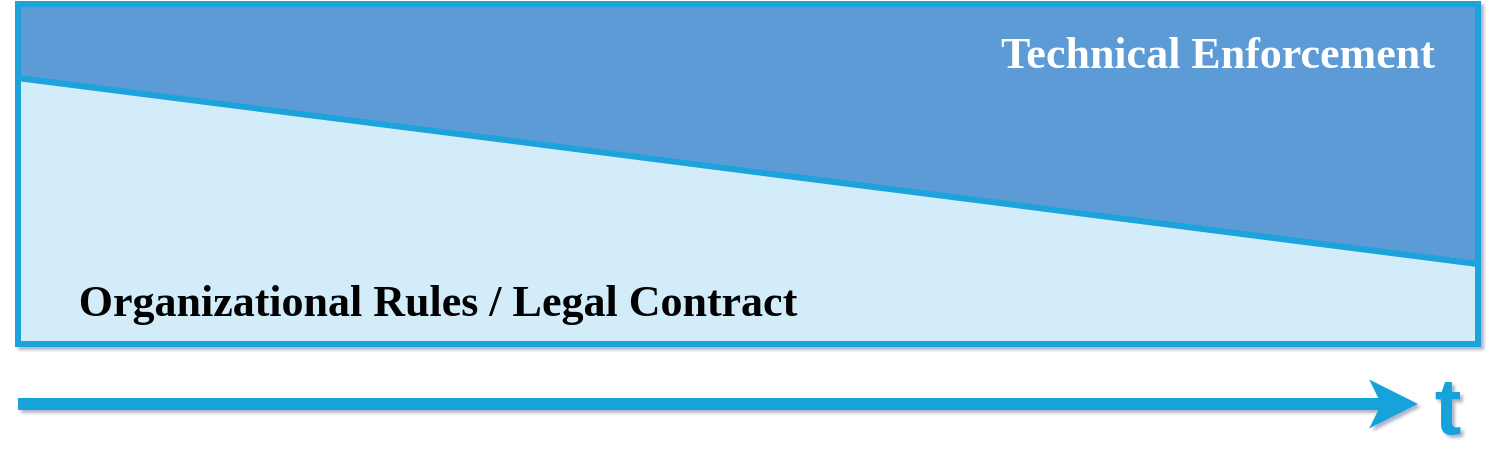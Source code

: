 <mxfile version="16.4.6" type="github" pages="3">
  <diagram id="wf9bT86g8tjJ022RB1LM" name="Technical_vs_Organizational">
    <mxGraphModel dx="1422" dy="914" grid="1" gridSize="10" guides="1" tooltips="1" connect="1" arrows="1" fold="1" page="1" pageScale="1" pageWidth="1169" pageHeight="827" math="0" shadow="1">
      <root>
        <mxCell id="0" />
        <mxCell id="1" parent="0" />
        <mxCell id="5WbvhAvkifWwxOaq2flP-1" value="" style="rounded=0;whiteSpace=wrap;html=1;strokeWidth=3;strokeColor=#1AA3DB;shadow=0;fillColor=#D2ECFA;" parent="1" vertex="1">
          <mxGeometry x="220" y="280" width="730" height="170" as="geometry" />
        </mxCell>
        <mxCell id="5WbvhAvkifWwxOaq2flP-6" value="" style="shape=manualInput;whiteSpace=wrap;html=1;strokeColor=#1AA3DB;strokeWidth=3;rotation=-180;size=93;flipH=1;fillColor=#5B9BD5;" parent="1" vertex="1">
          <mxGeometry x="220" y="280" width="730" height="130" as="geometry" />
        </mxCell>
        <mxCell id="5WbvhAvkifWwxOaq2flP-7" value="&lt;span style=&quot;font-family: &amp;quot;droid sans&amp;quot;; font-size: 22px; text-align: left;&quot;&gt;Organizational Rules / Legal Contract&lt;/span&gt;" style="text;html=1;strokeColor=none;fillColor=none;align=center;verticalAlign=middle;whiteSpace=wrap;rounded=0;shadow=1;sketch=0;fontStyle=1;fontSize=22;" parent="1" vertex="1">
          <mxGeometry x="220" y="414" width="420" height="30" as="geometry" />
        </mxCell>
        <mxCell id="5WbvhAvkifWwxOaq2flP-8" value="&lt;span style=&quot;font-family: &amp;quot;droid sans&amp;quot;; font-size: 22px; text-align: left;&quot;&gt;Technical Enforcement&lt;/span&gt;&lt;br style=&quot;font-size: 22px;&quot;&gt;" style="text;html=1;strokeColor=none;fillColor=none;align=center;verticalAlign=middle;whiteSpace=wrap;rounded=0;shadow=1;sketch=0;fontStyle=1;fontSize=22;fontColor=#FFFFFF;" parent="1" vertex="1">
          <mxGeometry x="690" y="290" width="260" height="30" as="geometry" />
        </mxCell>
        <mxCell id="5WbvhAvkifWwxOaq2flP-9" value="" style="endArrow=classic;html=1;rounded=0;fontSize=22;fontColor=#FFFFFF;strokeColor=#13A3DB;strokeWidth=6;endSize=5;verticalAlign=middle;" parent="1" edge="1">
          <mxGeometry width="50" height="50" relative="1" as="geometry">
            <mxPoint x="220" y="480" as="sourcePoint" />
            <mxPoint x="920" y="480" as="targetPoint" />
          </mxGeometry>
        </mxCell>
        <mxCell id="5WbvhAvkifWwxOaq2flP-10" value="t" style="text;html=1;strokeColor=none;fillColor=none;align=center;verticalAlign=middle;whiteSpace=wrap;rounded=0;shadow=1;sketch=0;fontSize=40;fontColor=#13A3DB;fontStyle=1" parent="1" vertex="1">
          <mxGeometry x="920" y="465" width="30" height="30" as="geometry" />
        </mxCell>
      </root>
    </mxGraphModel>
  </diagram>
  <diagram id="WorqjwTJEuE0stwa75Rf" name="UC-Definition">
    <mxGraphModel dx="1422" dy="914" grid="1" gridSize="10" guides="1" tooltips="1" connect="1" arrows="1" fold="1" page="1" pageScale="1" pageWidth="1169" pageHeight="827" math="0" shadow="1">
      <root>
        <mxCell id="nrzdQayzg8ylizpXZmys-0" />
        <mxCell id="nrzdQayzg8ylizpXZmys-1" parent="nrzdQayzg8ylizpXZmys-0" />
        <mxCell id="nrzdQayzg8ylizpXZmys-6" value="Usage&lt;br&gt;Control&lt;br style=&quot;font-size: 16px&quot;&gt;&lt;br style=&quot;font-size: 16px&quot;&gt;&lt;br style=&quot;font-size: 16px&quot;&gt;&lt;br style=&quot;font-size: 16px&quot;&gt;&lt;br style=&quot;font-size: 16px&quot;&gt;&lt;br style=&quot;font-size: 16px&quot;&gt;&lt;br&gt;" style="ellipse;whiteSpace=wrap;html=1;aspect=fixed;fillColor=#1C75AD;fontColor=#FFFFFF;fontStyle=1;fontSize=16;" parent="nrzdQayzg8ylizpXZmys-1" vertex="1">
          <mxGeometry x="700" y="290" width="220" height="220" as="geometry" />
        </mxCell>
        <mxCell id="nrzdQayzg8ylizpXZmys-3" value="Provisions" style="ellipse;whiteSpace=wrap;html=1;aspect=fixed;fillColor=#1C75AD;fontColor=#FFFFFF;fontStyle=1;fontSize=16;fontFamily=Helvetica;" parent="nrzdQayzg8ylizpXZmys-1" vertex="1">
          <mxGeometry x="200" y="330" width="140" height="140" as="geometry" />
        </mxCell>
        <mxCell id="nrzdQayzg8ylizpXZmys-4" value="Obligations" style="ellipse;whiteSpace=wrap;html=1;aspect=fixed;fillColor=#1C75AD;fontColor=#FFFFFF;fontStyle=1;fontSize=16;" parent="nrzdQayzg8ylizpXZmys-1" vertex="1">
          <mxGeometry x="450" y="330" width="140" height="140" as="geometry" />
        </mxCell>
        <mxCell id="nrzdQayzg8ylizpXZmys-5" value="Access&lt;br&gt;Control" style="ellipse;whiteSpace=wrap;html=1;aspect=fixed;fontSize=16;fontStyle=1;fontColor=#FFFFFF;fillColor=#5A99D3;strokeColor=#FFFFFF;" parent="nrzdQayzg8ylizpXZmys-1" vertex="1">
          <mxGeometry x="740" y="370" width="140" height="140" as="geometry" />
        </mxCell>
        <mxCell id="nrzdQayzg8ylizpXZmys-7" value="+" style="text;html=1;strokeColor=none;fillColor=none;align=center;verticalAlign=middle;whiteSpace=wrap;rounded=0;fontSize=130;fontColor=#B5CBE7;fontStyle=1" parent="nrzdQayzg8ylizpXZmys-1" vertex="1">
          <mxGeometry x="349" y="340" width="90" height="100" as="geometry" />
        </mxCell>
        <mxCell id="nrzdQayzg8ylizpXZmys-8" value="=" style="text;html=1;strokeColor=none;fillColor=none;align=center;verticalAlign=middle;whiteSpace=wrap;rounded=0;fontSize=130;fontColor=#B5CBE7;fontStyle=1" parent="nrzdQayzg8ylizpXZmys-1" vertex="1">
          <mxGeometry x="600" y="340" width="90" height="100" as="geometry" />
        </mxCell>
      </root>
    </mxGraphModel>
  </diagram>
  <diagram id="hzwTbf-mL0d4lsHdudsd" name="IDS-Contract">
    <mxGraphModel dx="1422" dy="914" grid="1" gridSize="10" guides="1" tooltips="1" connect="1" arrows="1" fold="1" page="1" pageScale="1" pageWidth="1169" pageHeight="827" math="0" shadow="0">
      <root>
        <mxCell id="iDH6CRqKhKxQR-qLBNiK-0" />
        <mxCell id="iDH6CRqKhKxQR-qLBNiK-1" parent="iDH6CRqKhKxQR-qLBNiK-0" />
        <mxCell id="iDH6CRqKhKxQR-qLBNiK-3" value="" style="rounded=1;whiteSpace=wrap;html=1;fontSize=130;fontColor=#B5CBE7;strokeColor=#1B71A7;fillColor=#1297D0;opacity=59;strokeWidth=4;perimeterSpacing=0;sketch=0;fillStyle=auto;shadow=0;glass=0;" parent="iDH6CRqKhKxQR-qLBNiK-1" vertex="1">
          <mxGeometry x="400" y="70" width="290" height="670" as="geometry" />
        </mxCell>
        <mxCell id="iDH6CRqKhKxQR-qLBNiK-4" value="" style="rounded=1;whiteSpace=wrap;html=1;fontSize=130;fontColor=#B5CBE7;strokeColor=#1B71A7;fillColor=#1297D0;opacity=59;strokeWidth=4;perimeterSpacing=0;sketch=0;fillStyle=auto;dashed=1;" parent="iDH6CRqKhKxQR-qLBNiK-1" vertex="1">
          <mxGeometry x="409.63" y="120" width="270.73" height="246" as="geometry" />
        </mxCell>
        <mxCell id="iDH6CRqKhKxQR-qLBNiK-5" value="" style="rounded=1;whiteSpace=wrap;html=1;fontSize=130;fontColor=#B5CBE7;strokeColor=#1C75AD;fillColor=#1297D0;opacity=59;strokeWidth=4;perimeterSpacing=0;sketch=0;fillStyle=auto;dashed=1;" parent="iDH6CRqKhKxQR-qLBNiK-1" vertex="1">
          <mxGeometry x="409.63" y="380" width="270.73" height="340" as="geometry" />
        </mxCell>
        <mxCell id="iDH6CRqKhKxQR-qLBNiK-6" value="" style="rounded=1;whiteSpace=wrap;html=1;fontSize=130;fontColor=#B5CBE7;strokeColor=#1C75AD;fillColor=#1297D0;opacity=59;strokeWidth=4;perimeterSpacing=0;sketch=0;fillStyle=auto;" parent="iDH6CRqKhKxQR-qLBNiK-1" vertex="1">
          <mxGeometry x="420.95" y="154" width="248.1" height="60" as="geometry" />
        </mxCell>
        <mxCell id="iDH6CRqKhKxQR-qLBNiK-7" value="" style="rounded=1;whiteSpace=wrap;html=1;fontSize=130;fontColor=#B5CBE7;strokeColor=#1C75AD;fillColor=#1297D0;opacity=59;strokeWidth=4;perimeterSpacing=0;sketch=0;fillStyle=auto;" parent="iDH6CRqKhKxQR-qLBNiK-1" vertex="1">
          <mxGeometry x="420.95" y="230" width="248.1" height="60" as="geometry" />
        </mxCell>
        <mxCell id="iDH6CRqKhKxQR-qLBNiK-8" value="" style="rounded=1;whiteSpace=wrap;html=1;fontSize=130;fontColor=#B5CBE7;strokeColor=#1C75AD;fillColor=#1297D0;opacity=59;strokeWidth=4;perimeterSpacing=0;sketch=0;fillStyle=auto;" parent="iDH6CRqKhKxQR-qLBNiK-1" vertex="1">
          <mxGeometry x="420.95" y="300" width="248.1" height="43" as="geometry" />
        </mxCell>
        <mxCell id="iDH6CRqKhKxQR-qLBNiK-9" value="" style="rounded=1;whiteSpace=wrap;html=1;fontSize=130;fontColor=#B5CBE7;strokeColor=#1C75AD;fillColor=#1297D0;opacity=59;strokeWidth=4;perimeterSpacing=0;sketch=0;fillStyle=auto;" parent="iDH6CRqKhKxQR-qLBNiK-1" vertex="1">
          <mxGeometry x="420.95" y="414" width="248.1" height="100" as="geometry" />
        </mxCell>
        <mxCell id="iDH6CRqKhKxQR-qLBNiK-10" value="" style="rounded=1;whiteSpace=wrap;html=1;fontSize=130;fontColor=#B5CBE7;strokeColor=#1C75AD;fillColor=#1297D0;opacity=59;strokeWidth=4;perimeterSpacing=0;sketch=0;fillStyle=auto;" parent="iDH6CRqKhKxQR-qLBNiK-1" vertex="1">
          <mxGeometry x="420.95" y="530" width="248.1" height="100" as="geometry" />
        </mxCell>
        <mxCell id="iDH6CRqKhKxQR-qLBNiK-11" value="" style="rounded=1;whiteSpace=wrap;html=1;fontSize=130;fontColor=#B5CBE7;strokeColor=#1C75AD;fillColor=#1297D0;opacity=59;strokeWidth=4;perimeterSpacing=0;sketch=0;fillStyle=auto;" parent="iDH6CRqKhKxQR-qLBNiK-1" vertex="1">
          <mxGeometry x="420.95" y="644" width="248.1" height="43" as="geometry" />
        </mxCell>
        <mxCell id="iDH6CRqKhKxQR-qLBNiK-12" value="IDS Contract" style="text;html=1;strokeColor=none;fillColor=none;align=center;verticalAlign=middle;whiteSpace=wrap;rounded=0;sketch=0;fillStyle=auto;fontSize=20;fontColor=#000000;opacity=59;fontStyle=1;fontFamily=Helvetica;" parent="iDH6CRqKhKxQR-qLBNiK-1" vertex="1">
          <mxGeometry x="465" y="83" width="160" height="26" as="geometry" />
        </mxCell>
        <mxCell id="opLR5BeQ2HHdn0nt2TJT-0" value="Contract Metadata" style="text;html=1;strokeColor=none;fillColor=none;align=center;verticalAlign=middle;whiteSpace=wrap;rounded=0;sketch=0;fillStyle=auto;fontSize=18;fontColor=#000000;opacity=59;fontStyle=1;fontFamily=Helvetica;" parent="iDH6CRqKhKxQR-qLBNiK-1" vertex="1">
          <mxGeometry x="451.5" y="125" width="185" height="26" as="geometry" />
        </mxCell>
        <mxCell id="opLR5BeQ2HHdn0nt2TJT-1" value="IDS Usage Control Policy" style="text;html=1;strokeColor=none;fillColor=none;align=center;verticalAlign=middle;whiteSpace=wrap;rounded=0;sketch=0;fillStyle=auto;fontSize=18;fontColor=#000000;opacity=59;fontStyle=1;fontFamily=Helvetica;" parent="iDH6CRqKhKxQR-qLBNiK-1" vertex="1">
          <mxGeometry x="436.75" y="386" width="218.5" height="26" as="geometry" />
        </mxCell>
        <mxCell id="opLR5BeQ2HHdn0nt2TJT-2" value="Contract Data" style="text;html=1;strokeColor=none;fillColor=none;align=center;verticalAlign=middle;whiteSpace=wrap;rounded=0;sketch=0;fillStyle=auto;fontSize=16;fontColor=#000000;opacity=59;fontStyle=1;fontFamily=Helvetica;" parent="iDH6CRqKhKxQR-qLBNiK-1" vertex="1">
          <mxGeometry x="451.5" y="162" width="185" height="13" as="geometry" />
        </mxCell>
        <mxCell id="opLR5BeQ2HHdn0nt2TJT-4" value="Contract Data" style="text;html=1;strokeColor=none;fillColor=none;align=center;verticalAlign=middle;whiteSpace=wrap;rounded=0;sketch=0;fillStyle=auto;fontSize=16;fontColor=#000000;opacity=59;fontStyle=1;fontFamily=Helvetica;" parent="iDH6CRqKhKxQR-qLBNiK-1" vertex="1">
          <mxGeometry x="450" y="240" width="185" height="13" as="geometry" />
        </mxCell>
        <mxCell id="opLR5BeQ2HHdn0nt2TJT-5" value="IDS Rule" style="text;html=1;strokeColor=none;fillColor=none;align=center;verticalAlign=middle;whiteSpace=wrap;rounded=0;sketch=0;fillStyle=auto;fontSize=16;fontColor=#000000;opacity=59;fontStyle=1;fontFamily=Helvetica;" parent="iDH6CRqKhKxQR-qLBNiK-1" vertex="1">
          <mxGeometry x="451.5" y="424" width="185" height="13" as="geometry" />
        </mxCell>
        <mxCell id="opLR5BeQ2HHdn0nt2TJT-6" value="IDS Rule" style="text;html=1;strokeColor=none;fillColor=none;align=center;verticalAlign=middle;whiteSpace=wrap;rounded=0;sketch=0;fillStyle=auto;fontSize=16;fontColor=#000000;opacity=59;fontStyle=1;fontFamily=Helvetica;" parent="iDH6CRqKhKxQR-qLBNiK-1" vertex="1">
          <mxGeometry x="451.5" y="540" width="185" height="13" as="geometry" />
        </mxCell>
        <mxCell id="opLR5BeQ2HHdn0nt2TJT-7" value="..." style="text;html=1;strokeColor=none;fillColor=none;align=center;verticalAlign=middle;whiteSpace=wrap;rounded=0;sketch=0;fillStyle=auto;fontSize=18;fontColor=#FFFFFF;opacity=59;fontStyle=1;fontFamily=Helvetica;" parent="iDH6CRqKhKxQR-qLBNiK-1" vertex="1">
          <mxGeometry x="452.5" y="188" width="185" height="3" as="geometry" />
        </mxCell>
        <mxCell id="opLR5BeQ2HHdn0nt2TJT-8" value="..." style="text;html=1;strokeColor=none;fillColor=none;align=center;verticalAlign=middle;whiteSpace=wrap;rounded=0;sketch=0;fillStyle=auto;fontSize=18;fontColor=#FFFFFF;opacity=59;fontStyle=1;fontFamily=Helvetica;" parent="iDH6CRqKhKxQR-qLBNiK-1" vertex="1">
          <mxGeometry x="452.361" y="265" width="185" height="3" as="geometry" />
        </mxCell>
        <mxCell id="opLR5BeQ2HHdn0nt2TJT-9" value="..." style="text;html=1;strokeColor=none;fillColor=none;align=center;verticalAlign=middle;whiteSpace=wrap;rounded=0;sketch=0;fillStyle=auto;fontSize=18;fontColor=#FFFFFF;opacity=59;fontStyle=1;fontFamily=Helvetica;" parent="iDH6CRqKhKxQR-qLBNiK-1" vertex="1">
          <mxGeometry x="452.361" y="315" width="185" height="3" as="geometry" />
        </mxCell>
        <mxCell id="opLR5BeQ2HHdn0nt2TJT-10" value="+ Permission&lt;br style=&quot;font-size: 16px;&quot;&gt;+ Prohibition&lt;br style=&quot;font-size: 16px;&quot;&gt;+ Obligation" style="text;html=1;strokeColor=none;fillColor=none;align=left;verticalAlign=middle;whiteSpace=wrap;rounded=0;sketch=0;fillStyle=auto;fontSize=16;fontColor=#FFFFFF;opacity=59;fontStyle=0;fontFamily=Helvetica;" parent="iDH6CRqKhKxQR-qLBNiK-1" vertex="1">
          <mxGeometry x="430" y="449" width="230" height="50" as="geometry" />
        </mxCell>
        <mxCell id="opLR5BeQ2HHdn0nt2TJT-11" value="+ Permission&lt;br style=&quot;font-size: 16px;&quot;&gt;+ Prohibition&lt;br style=&quot;font-size: 16px;&quot;&gt;+ Obligation" style="text;html=1;strokeColor=none;fillColor=none;align=left;verticalAlign=middle;whiteSpace=wrap;rounded=0;sketch=0;fillStyle=auto;fontSize=16;fontColor=#FFFFFF;opacity=59;fontStyle=0;fontFamily=Helvetica;" parent="iDH6CRqKhKxQR-qLBNiK-1" vertex="1">
          <mxGeometry x="429.92" y="567" width="230" height="50" as="geometry" />
        </mxCell>
        <mxCell id="opLR5BeQ2HHdn0nt2TJT-13" value="..." style="text;html=1;strokeColor=none;fillColor=none;align=center;verticalAlign=middle;whiteSpace=wrap;rounded=0;sketch=0;fillStyle=auto;fontSize=18;fontColor=#FFFFFF;opacity=59;fontStyle=1;fontFamily=Helvetica;" parent="iDH6CRqKhKxQR-qLBNiK-1" vertex="1">
          <mxGeometry x="452.361" y="660" width="185" height="3" as="geometry" />
        </mxCell>
      </root>
    </mxGraphModel>
  </diagram>
</mxfile>
